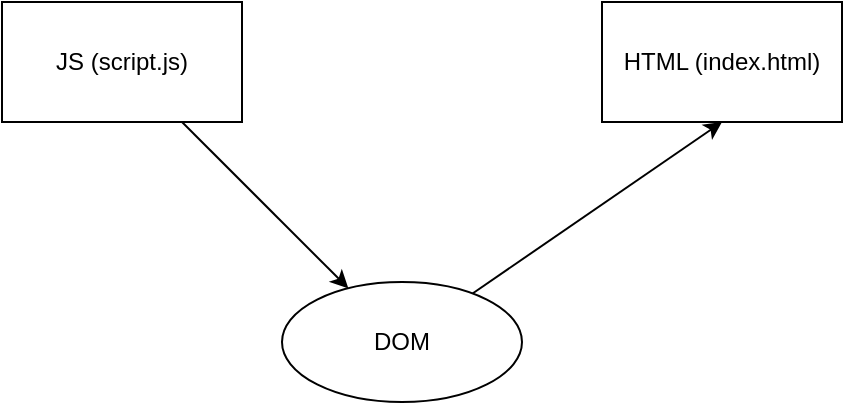 <mxfile>
    <diagram id="1stQYXggS2_oIThFkiiV" name="Page-1">
        <mxGraphModel dx="458" dy="405" grid="1" gridSize="10" guides="1" tooltips="1" connect="1" arrows="1" fold="1" page="1" pageScale="1" pageWidth="827" pageHeight="1169" math="0" shadow="0">
            <root>
                <mxCell id="0"/>
                <mxCell id="1" parent="0"/>
                <mxCell id="5" style="edgeStyle=none;html=1;" edge="1" parent="1" source="2" target="4">
                    <mxGeometry relative="1" as="geometry"/>
                </mxCell>
                <mxCell id="2" value="JS (script.js)" style="whiteSpace=wrap;html=1;" vertex="1" parent="1">
                    <mxGeometry x="20" y="80" width="120" height="60" as="geometry"/>
                </mxCell>
                <mxCell id="3" value="HTML (index.html)" style="whiteSpace=wrap;html=1;" vertex="1" parent="1">
                    <mxGeometry x="320" y="80" width="120" height="60" as="geometry"/>
                </mxCell>
                <mxCell id="7" style="edgeStyle=none;html=1;entryX=0.5;entryY=1;entryDx=0;entryDy=0;" edge="1" parent="1" source="4" target="3">
                    <mxGeometry relative="1" as="geometry"/>
                </mxCell>
                <mxCell id="4" value="DOM" style="ellipse;whiteSpace=wrap;html=1;" vertex="1" parent="1">
                    <mxGeometry x="160" y="220" width="120" height="60" as="geometry"/>
                </mxCell>
            </root>
        </mxGraphModel>
    </diagram>
</mxfile>